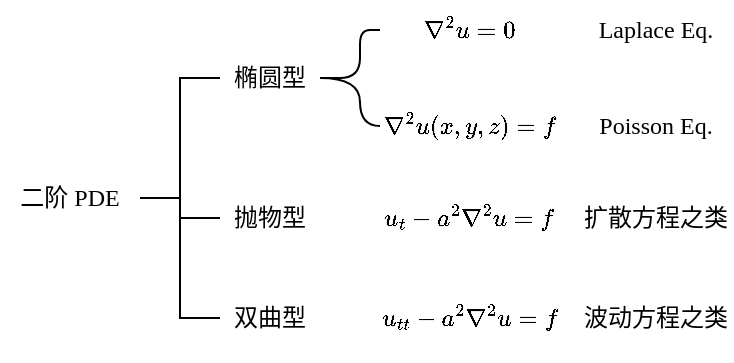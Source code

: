 <mxfile version="21.6.5" type="device">
  <diagram name="第 1 页" id="MaitGPI-S_txmcD9HwoG">
    <mxGraphModel dx="523" dy="390" grid="1" gridSize="10" guides="1" tooltips="1" connect="1" arrows="1" fold="1" page="1" pageScale="1" pageWidth="827" pageHeight="1169" math="1" shadow="0">
      <root>
        <mxCell id="0" />
        <mxCell id="jPiYd9RU20gvULt59Yll-2" value="图框" parent="0" />
        <mxCell id="jPiYd9RU20gvULt59Yll-4" value="抛物型" style="rounded=0;whiteSpace=wrap;html=1;fontFamily=黑体;labelBorderColor=none;strokeColor=none;" parent="jPiYd9RU20gvULt59Yll-2" vertex="1">
          <mxGeometry x="300" y="420" width="50" height="30" as="geometry" />
        </mxCell>
        <mxCell id="UngyOcdF8CbXBzTCQ9OE-9" style="edgeStyle=orthogonalEdgeStyle;orthogonalLoop=1;jettySize=auto;html=1;entryX=0;entryY=0.5;entryDx=0;entryDy=0;endArrow=none;endFill=0;fontFamily=黑体;rounded=1;" parent="jPiYd9RU20gvULt59Yll-2" source="jPiYd9RU20gvULt59Yll-5" target="UngyOcdF8CbXBzTCQ9OE-1" edge="1">
          <mxGeometry relative="1" as="geometry" />
        </mxCell>
        <mxCell id="UngyOcdF8CbXBzTCQ9OE-10" style="edgeStyle=orthogonalEdgeStyle;orthogonalLoop=1;jettySize=auto;html=1;exitX=1;exitY=0.5;exitDx=0;exitDy=0;endArrow=none;endFill=0;fontFamily=黑体;curved=1;" parent="jPiYd9RU20gvULt59Yll-2" source="jPiYd9RU20gvULt59Yll-5" target="UngyOcdF8CbXBzTCQ9OE-2" edge="1">
          <mxGeometry relative="1" as="geometry" />
        </mxCell>
        <mxCell id="jPiYd9RU20gvULt59Yll-5" value="椭圆型" style="rounded=0;whiteSpace=wrap;html=1;fontFamily=黑体;labelBorderColor=none;strokeColor=none;fontColor=default;" parent="jPiYd9RU20gvULt59Yll-2" vertex="1">
          <mxGeometry x="300" y="350" width="50" height="30" as="geometry" />
        </mxCell>
        <mxCell id="jPiYd9RU20gvULt59Yll-13" style="edgeStyle=orthogonalEdgeStyle;rounded=0;orthogonalLoop=1;jettySize=auto;html=1;exitX=1;exitY=0.5;exitDx=0;exitDy=0;entryX=0;entryY=0.5;entryDx=0;entryDy=0;endArrow=none;endFill=0;fontFamily=黑体;" parent="jPiYd9RU20gvULt59Yll-2" source="jPiYd9RU20gvULt59Yll-1" target="jPiYd9RU20gvULt59Yll-5" edge="1">
          <mxGeometry relative="1" as="geometry" />
        </mxCell>
        <mxCell id="jPiYd9RU20gvULt59Yll-14" style="edgeStyle=orthogonalEdgeStyle;rounded=0;orthogonalLoop=1;jettySize=auto;html=1;exitX=1;exitY=0.5;exitDx=0;exitDy=0;entryX=0;entryY=0.5;entryDx=0;entryDy=0;endArrow=none;endFill=0;fontFamily=黑体;" parent="jPiYd9RU20gvULt59Yll-2" source="jPiYd9RU20gvULt59Yll-1" target="jPiYd9RU20gvULt59Yll-4" edge="1">
          <mxGeometry relative="1" as="geometry" />
        </mxCell>
        <mxCell id="lUX5H0jw0oZf33alEyI4-5" style="edgeStyle=orthogonalEdgeStyle;rounded=0;orthogonalLoop=1;jettySize=auto;html=1;exitX=1;exitY=0.5;exitDx=0;exitDy=0;entryX=0;entryY=0.5;entryDx=0;entryDy=0;fontFamily=黑体;fontSize=11;fontColor=default;endArrow=none;endFill=0;" edge="1" parent="jPiYd9RU20gvULt59Yll-2" source="jPiYd9RU20gvULt59Yll-1" target="lUX5H0jw0oZf33alEyI4-0">
          <mxGeometry relative="1" as="geometry" />
        </mxCell>
        <mxCell id="jPiYd9RU20gvULt59Yll-1" value="二阶 &lt;font face=&quot;Times New Roman&quot;&gt;PDE&lt;/font&gt;" style="rounded=0;whiteSpace=wrap;html=1;fontFamily=黑体;labelBorderColor=none;strokeColor=none;" parent="jPiYd9RU20gvULt59Yll-2" vertex="1">
          <mxGeometry x="190" y="410" width="70" height="30" as="geometry" />
        </mxCell>
        <mxCell id="UngyOcdF8CbXBzTCQ9OE-1" value="$$\nabla^2u=0$$" style="rounded=0;whiteSpace=wrap;html=1;fontFamily=Times New Roman;labelBorderColor=none;strokeColor=none;" parent="jPiYd9RU20gvULt59Yll-2" vertex="1">
          <mxGeometry x="380" y="326" width="90" height="30" as="geometry" />
        </mxCell>
        <mxCell id="UngyOcdF8CbXBzTCQ9OE-2" value="$$\nabla^2u(x,y,z)=f$$" style="rounded=0;whiteSpace=wrap;html=1;fontFamily=Times New Roman;labelBorderColor=none;strokeColor=none;" parent="jPiYd9RU20gvULt59Yll-2" vertex="1">
          <mxGeometry x="380" y="374" width="90" height="30" as="geometry" />
        </mxCell>
        <mxCell id="UngyOcdF8CbXBzTCQ9OE-3" value="$$u_t-a^2\nabla^2u=f&lt;br&gt;$$" style="rounded=0;whiteSpace=wrap;html=1;fontFamily=Times New Roman;labelBorderColor=none;strokeColor=none;" parent="jPiYd9RU20gvULt59Yll-2" vertex="1">
          <mxGeometry x="375" y="420" width="100" height="30" as="geometry" />
        </mxCell>
        <mxCell id="UngyOcdF8CbXBzTCQ9OE-4" value="$$u_{tt}-a^2\nabla^2u=f&lt;br&gt;$$" style="rounded=0;whiteSpace=wrap;html=1;fontFamily=Times New Roman;labelBorderColor=none;strokeColor=none;" parent="jPiYd9RU20gvULt59Yll-2" vertex="1">
          <mxGeometry x="387" y="470" width="76" height="30" as="geometry" />
        </mxCell>
        <mxCell id="lUX5H0jw0oZf33alEyI4-0" value="双曲型" style="rounded=0;whiteSpace=wrap;html=1;fontFamily=黑体;labelBorderColor=none;strokeColor=none;" vertex="1" parent="jPiYd9RU20gvULt59Yll-2">
          <mxGeometry x="300" y="470" width="50" height="30" as="geometry" />
        </mxCell>
        <mxCell id="lUX5H0jw0oZf33alEyI4-1" value="Laplace Eq." style="rounded=0;whiteSpace=wrap;html=1;fontFamily=Times New Roman;labelBorderColor=none;strokeColor=none;" vertex="1" parent="jPiYd9RU20gvULt59Yll-2">
          <mxGeometry x="480" y="326" width="76" height="30" as="geometry" />
        </mxCell>
        <mxCell id="lUX5H0jw0oZf33alEyI4-2" value="Poisson Eq." style="rounded=0;whiteSpace=wrap;html=1;fontFamily=Times New Roman;labelBorderColor=none;strokeColor=none;" vertex="1" parent="jPiYd9RU20gvULt59Yll-2">
          <mxGeometry x="480" y="374" width="76" height="30" as="geometry" />
        </mxCell>
        <mxCell id="lUX5H0jw0oZf33alEyI4-3" value="扩散方程之类" style="rounded=0;whiteSpace=wrap;html=1;fontFamily=黑体;labelBorderColor=none;strokeColor=none;" vertex="1" parent="jPiYd9RU20gvULt59Yll-2">
          <mxGeometry x="480" y="420" width="76" height="30" as="geometry" />
        </mxCell>
        <mxCell id="lUX5H0jw0oZf33alEyI4-4" value="波动方程之类" style="rounded=0;whiteSpace=wrap;html=1;fontFamily=黑体;labelBorderColor=none;strokeColor=none;" vertex="1" parent="jPiYd9RU20gvULt59Yll-2">
          <mxGeometry x="480" y="470" width="76" height="30" as="geometry" />
        </mxCell>
        <mxCell id="jPiYd9RU20gvULt59Yll-3" value="连接线" parent="0" />
      </root>
    </mxGraphModel>
  </diagram>
</mxfile>
